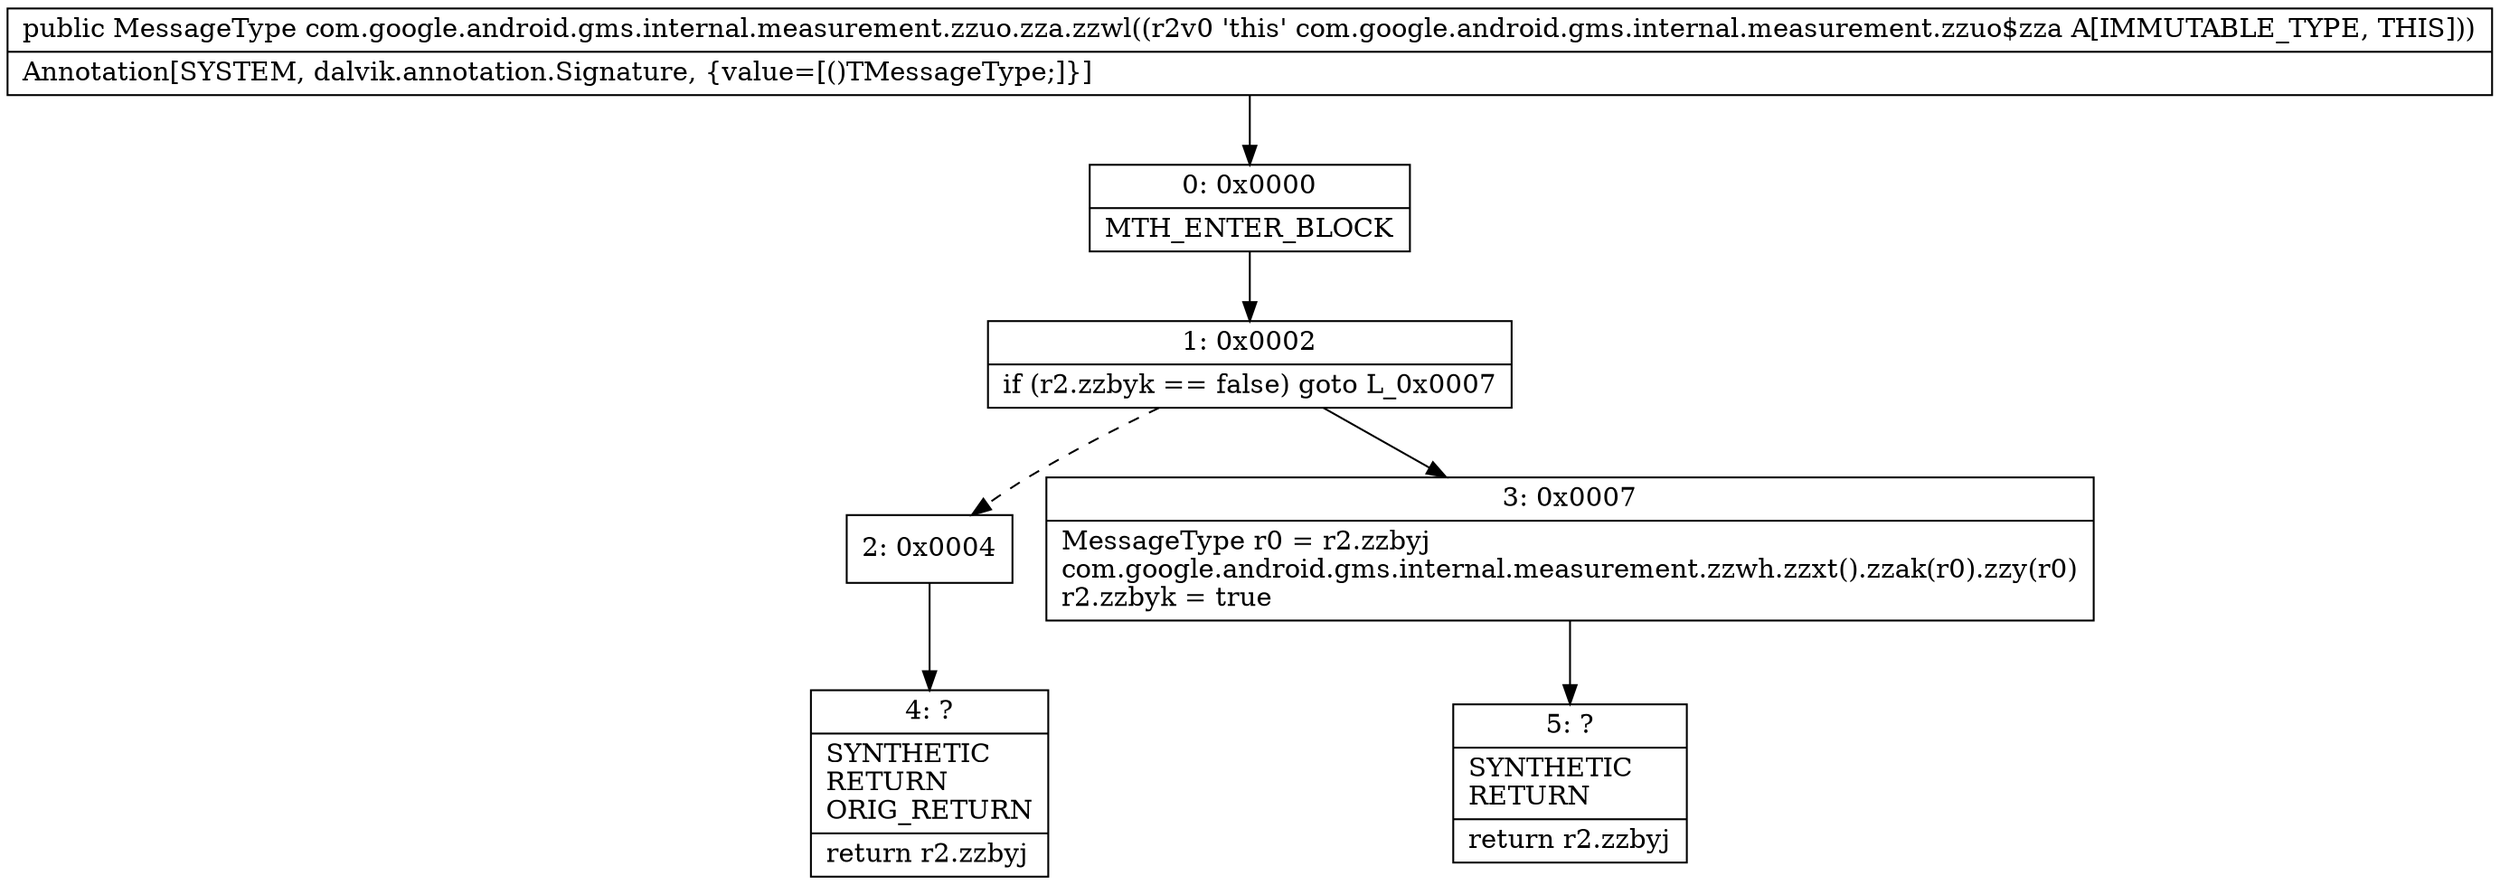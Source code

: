 digraph "CFG forcom.google.android.gms.internal.measurement.zzuo.zza.zzwl()Lcom\/google\/android\/gms\/internal\/measurement\/zzuo;" {
Node_0 [shape=record,label="{0\:\ 0x0000|MTH_ENTER_BLOCK\l}"];
Node_1 [shape=record,label="{1\:\ 0x0002|if (r2.zzbyk == false) goto L_0x0007\l}"];
Node_2 [shape=record,label="{2\:\ 0x0004}"];
Node_3 [shape=record,label="{3\:\ 0x0007|MessageType r0 = r2.zzbyj\lcom.google.android.gms.internal.measurement.zzwh.zzxt().zzak(r0).zzy(r0)\lr2.zzbyk = true\l}"];
Node_4 [shape=record,label="{4\:\ ?|SYNTHETIC\lRETURN\lORIG_RETURN\l|return r2.zzbyj\l}"];
Node_5 [shape=record,label="{5\:\ ?|SYNTHETIC\lRETURN\l|return r2.zzbyj\l}"];
MethodNode[shape=record,label="{public MessageType com.google.android.gms.internal.measurement.zzuo.zza.zzwl((r2v0 'this' com.google.android.gms.internal.measurement.zzuo$zza A[IMMUTABLE_TYPE, THIS]))  | Annotation[SYSTEM, dalvik.annotation.Signature, \{value=[()TMessageType;]\}]\l}"];
MethodNode -> Node_0;
Node_0 -> Node_1;
Node_1 -> Node_2[style=dashed];
Node_1 -> Node_3;
Node_2 -> Node_4;
Node_3 -> Node_5;
}


